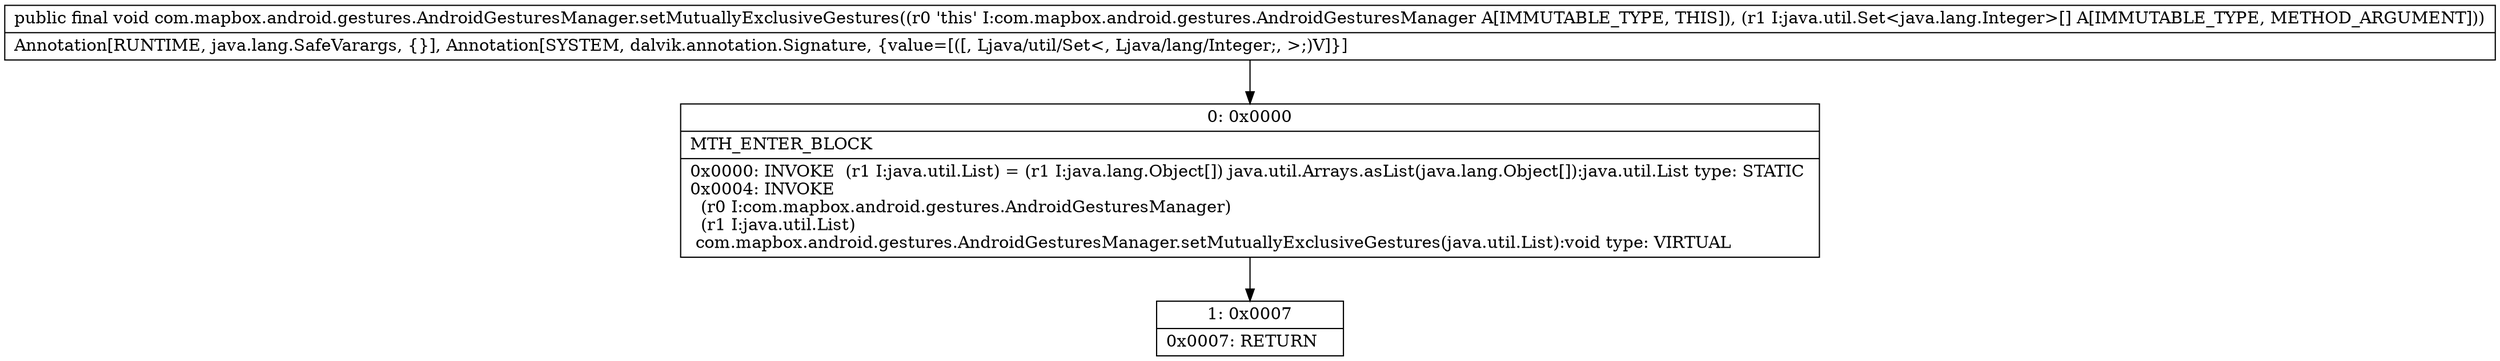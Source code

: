 digraph "CFG forcom.mapbox.android.gestures.AndroidGesturesManager.setMutuallyExclusiveGestures([Ljava\/util\/Set;)V" {
Node_0 [shape=record,label="{0\:\ 0x0000|MTH_ENTER_BLOCK\l|0x0000: INVOKE  (r1 I:java.util.List) = (r1 I:java.lang.Object[]) java.util.Arrays.asList(java.lang.Object[]):java.util.List type: STATIC \l0x0004: INVOKE  \l  (r0 I:com.mapbox.android.gestures.AndroidGesturesManager)\l  (r1 I:java.util.List)\l com.mapbox.android.gestures.AndroidGesturesManager.setMutuallyExclusiveGestures(java.util.List):void type: VIRTUAL \l}"];
Node_1 [shape=record,label="{1\:\ 0x0007|0x0007: RETURN   \l}"];
MethodNode[shape=record,label="{public final void com.mapbox.android.gestures.AndroidGesturesManager.setMutuallyExclusiveGestures((r0 'this' I:com.mapbox.android.gestures.AndroidGesturesManager A[IMMUTABLE_TYPE, THIS]), (r1 I:java.util.Set\<java.lang.Integer\>[] A[IMMUTABLE_TYPE, METHOD_ARGUMENT]))  | Annotation[RUNTIME, java.lang.SafeVarargs, \{\}], Annotation[SYSTEM, dalvik.annotation.Signature, \{value=[([, Ljava\/util\/Set\<, Ljava\/lang\/Integer;, \>;)V]\}]\l}"];
MethodNode -> Node_0;
Node_0 -> Node_1;
}

